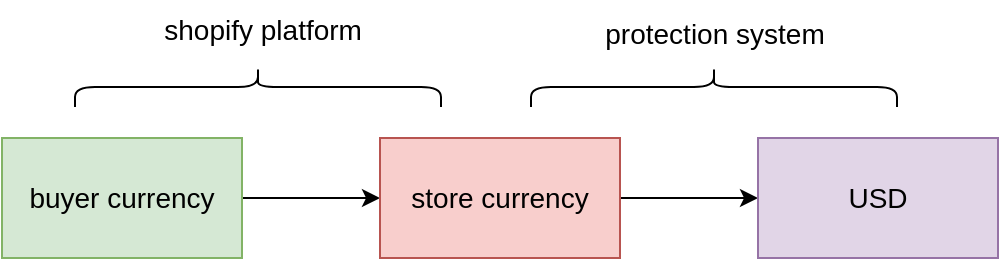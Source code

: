 <mxfile version="22.1.16" type="github">
  <diagram name="第 1 页" id="f4X4v99AnN1mgnYXmtNU">
    <mxGraphModel dx="1207" dy="855" grid="0" gridSize="10" guides="1" tooltips="1" connect="1" arrows="1" fold="1" page="1" pageScale="1" pageWidth="850" pageHeight="1100" math="0" shadow="0">
      <root>
        <mxCell id="0" />
        <mxCell id="1" parent="0" />
        <mxCell id="wBaPvA_j8u-F3IxSE8TY-4" style="edgeStyle=orthogonalEdgeStyle;rounded=0;orthogonalLoop=1;jettySize=auto;html=1;" edge="1" parent="1" source="wBaPvA_j8u-F3IxSE8TY-1" target="wBaPvA_j8u-F3IxSE8TY-2">
          <mxGeometry relative="1" as="geometry" />
        </mxCell>
        <mxCell id="wBaPvA_j8u-F3IxSE8TY-1" value="&lt;font style=&quot;font-size: 14px;&quot;&gt;buyer currency&lt;/font&gt;" style="rounded=0;whiteSpace=wrap;html=1;fillColor=#d5e8d4;strokeColor=#82b366;" vertex="1" parent="1">
          <mxGeometry x="69" y="353" width="120" height="60" as="geometry" />
        </mxCell>
        <mxCell id="wBaPvA_j8u-F3IxSE8TY-5" style="edgeStyle=orthogonalEdgeStyle;rounded=0;orthogonalLoop=1;jettySize=auto;html=1;" edge="1" parent="1" source="wBaPvA_j8u-F3IxSE8TY-2" target="wBaPvA_j8u-F3IxSE8TY-3">
          <mxGeometry relative="1" as="geometry" />
        </mxCell>
        <mxCell id="wBaPvA_j8u-F3IxSE8TY-2" value="&lt;span style=&quot;font-size: 14px;&quot;&gt;store currency&lt;/span&gt;" style="rounded=0;whiteSpace=wrap;html=1;fillColor=#f8cecc;strokeColor=#b85450;" vertex="1" parent="1">
          <mxGeometry x="258" y="353" width="120" height="60" as="geometry" />
        </mxCell>
        <mxCell id="wBaPvA_j8u-F3IxSE8TY-3" value="&lt;span style=&quot;font-size: 14px;&quot;&gt;USD&lt;br&gt;&lt;/span&gt;" style="rounded=0;whiteSpace=wrap;html=1;fillColor=#e1d5e7;strokeColor=#9673a6;" vertex="1" parent="1">
          <mxGeometry x="447" y="353" width="120" height="60" as="geometry" />
        </mxCell>
        <mxCell id="wBaPvA_j8u-F3IxSE8TY-6" value="" style="shape=curlyBracket;whiteSpace=wrap;html=1;rounded=1;flipH=1;labelPosition=right;verticalLabelPosition=middle;align=left;verticalAlign=middle;rotation=-90;" vertex="1" parent="1">
          <mxGeometry x="187" y="236" width="20" height="183" as="geometry" />
        </mxCell>
        <mxCell id="wBaPvA_j8u-F3IxSE8TY-7" value="" style="shape=curlyBracket;whiteSpace=wrap;html=1;rounded=1;flipH=1;labelPosition=right;verticalLabelPosition=middle;align=left;verticalAlign=middle;rotation=-90;" vertex="1" parent="1">
          <mxGeometry x="415" y="236" width="20" height="183" as="geometry" />
        </mxCell>
        <mxCell id="wBaPvA_j8u-F3IxSE8TY-9" value="&lt;font style=&quot;font-size: 14px;&quot;&gt;shopify platform&amp;nbsp;&lt;/font&gt;" style="text;html=1;align=center;verticalAlign=middle;resizable=0;points=[];autosize=1;strokeColor=none;fillColor=none;" vertex="1" parent="1">
          <mxGeometry x="140" y="284" width="121" height="29" as="geometry" />
        </mxCell>
        <mxCell id="wBaPvA_j8u-F3IxSE8TY-10" value="&lt;font style=&quot;font-size: 14px;&quot;&gt;protection system&lt;/font&gt;" style="text;html=1;align=center;verticalAlign=middle;resizable=0;points=[];autosize=1;strokeColor=none;fillColor=none;" vertex="1" parent="1">
          <mxGeometry x="361" y="286" width="128" height="29" as="geometry" />
        </mxCell>
      </root>
    </mxGraphModel>
  </diagram>
</mxfile>
